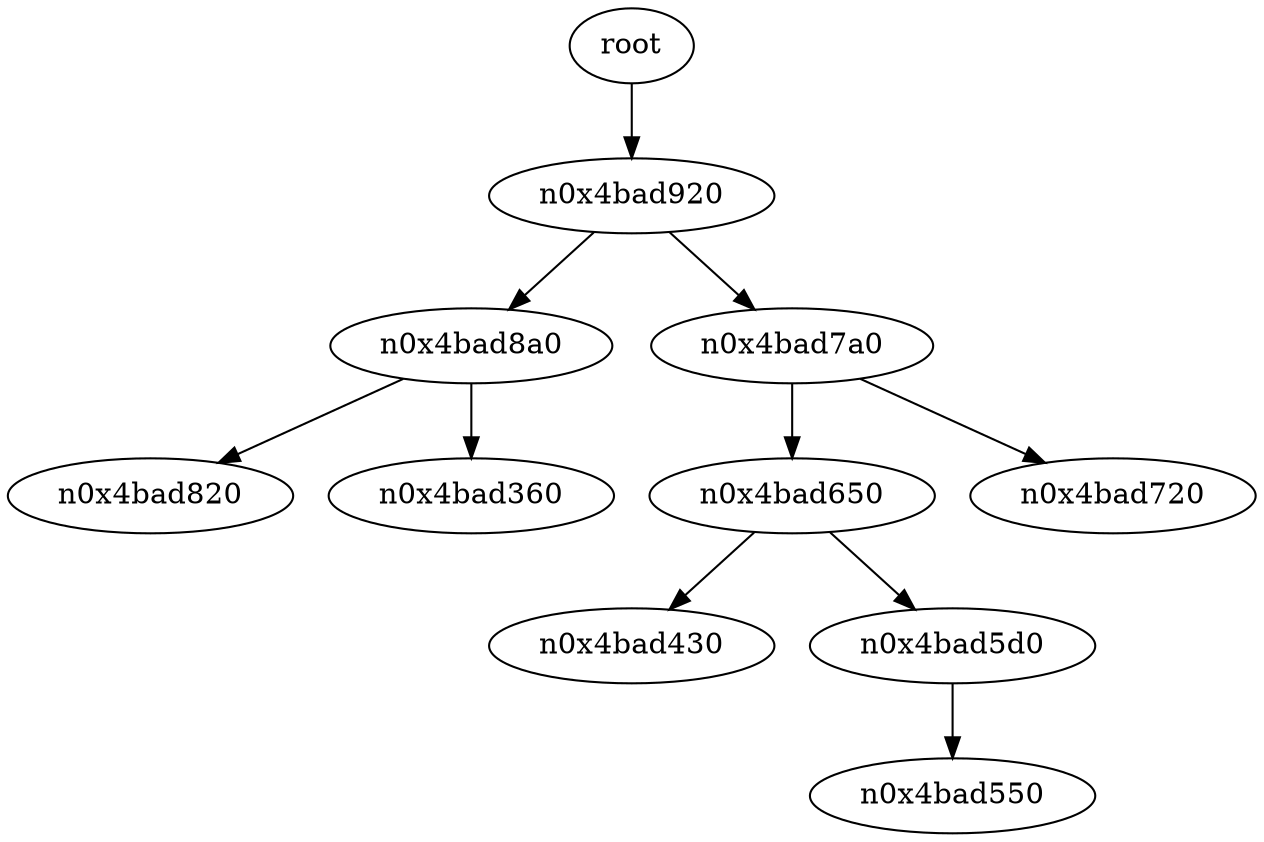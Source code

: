 digraph G {
n0x4bad240 [label="root"];
n0x4bad240 -> n0x4bad920;
n0x4bad920 -> n0x4bad8a0;
n0x4bad8a0 -> n0x4bad820;
n0x4bad8a0 -> n0x4bad360;
n0x4bad920 -> n0x4bad7a0;
n0x4bad7a0 -> n0x4bad650;
n0x4bad650 -> n0x4bad430;
n0x4bad650 -> n0x4bad5d0;
n0x4bad5d0 -> n0x4bad550;
n0x4bad7a0 -> n0x4bad720;
}
